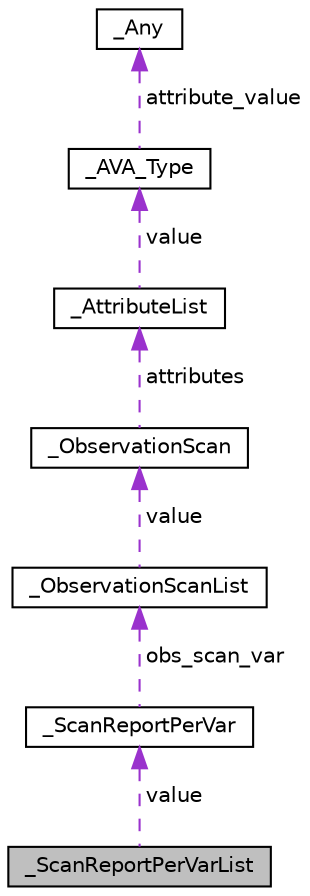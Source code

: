 digraph "_ScanReportPerVarList"
{
  edge [fontname="Helvetica",fontsize="10",labelfontname="Helvetica",labelfontsize="10"];
  node [fontname="Helvetica",fontsize="10",shape=record];
  Node1 [label="_ScanReportPerVarList",height=0.2,width=0.4,color="black", fillcolor="grey75", style="filled", fontcolor="black"];
  Node2 -> Node1 [dir="back",color="darkorchid3",fontsize="10",style="dashed",label=" value" ,fontname="Helvetica"];
  Node2 [label="_ScanReportPerVar",height=0.2,width=0.4,color="black", fillcolor="white", style="filled",URL="$struct___scan_report_per_var.html"];
  Node3 -> Node2 [dir="back",color="darkorchid3",fontsize="10",style="dashed",label=" obs_scan_var" ,fontname="Helvetica"];
  Node3 [label="_ObservationScanList",height=0.2,width=0.4,color="black", fillcolor="white", style="filled",URL="$struct___observation_scan_list.html"];
  Node4 -> Node3 [dir="back",color="darkorchid3",fontsize="10",style="dashed",label=" value" ,fontname="Helvetica"];
  Node4 [label="_ObservationScan",height=0.2,width=0.4,color="black", fillcolor="white", style="filled",URL="$struct___observation_scan.html"];
  Node5 -> Node4 [dir="back",color="darkorchid3",fontsize="10",style="dashed",label=" attributes" ,fontname="Helvetica"];
  Node5 [label="_AttributeList",height=0.2,width=0.4,color="black", fillcolor="white", style="filled",URL="$struct___attribute_list.html"];
  Node6 -> Node5 [dir="back",color="darkorchid3",fontsize="10",style="dashed",label=" value" ,fontname="Helvetica"];
  Node6 [label="_AVA_Type",height=0.2,width=0.4,color="black", fillcolor="white", style="filled",URL="$struct___a_v_a___type.html"];
  Node7 -> Node6 [dir="back",color="darkorchid3",fontsize="10",style="dashed",label=" attribute_value" ,fontname="Helvetica"];
  Node7 [label="_Any",height=0.2,width=0.4,color="black", fillcolor="white", style="filled",URL="$struct___any.html"];
}
